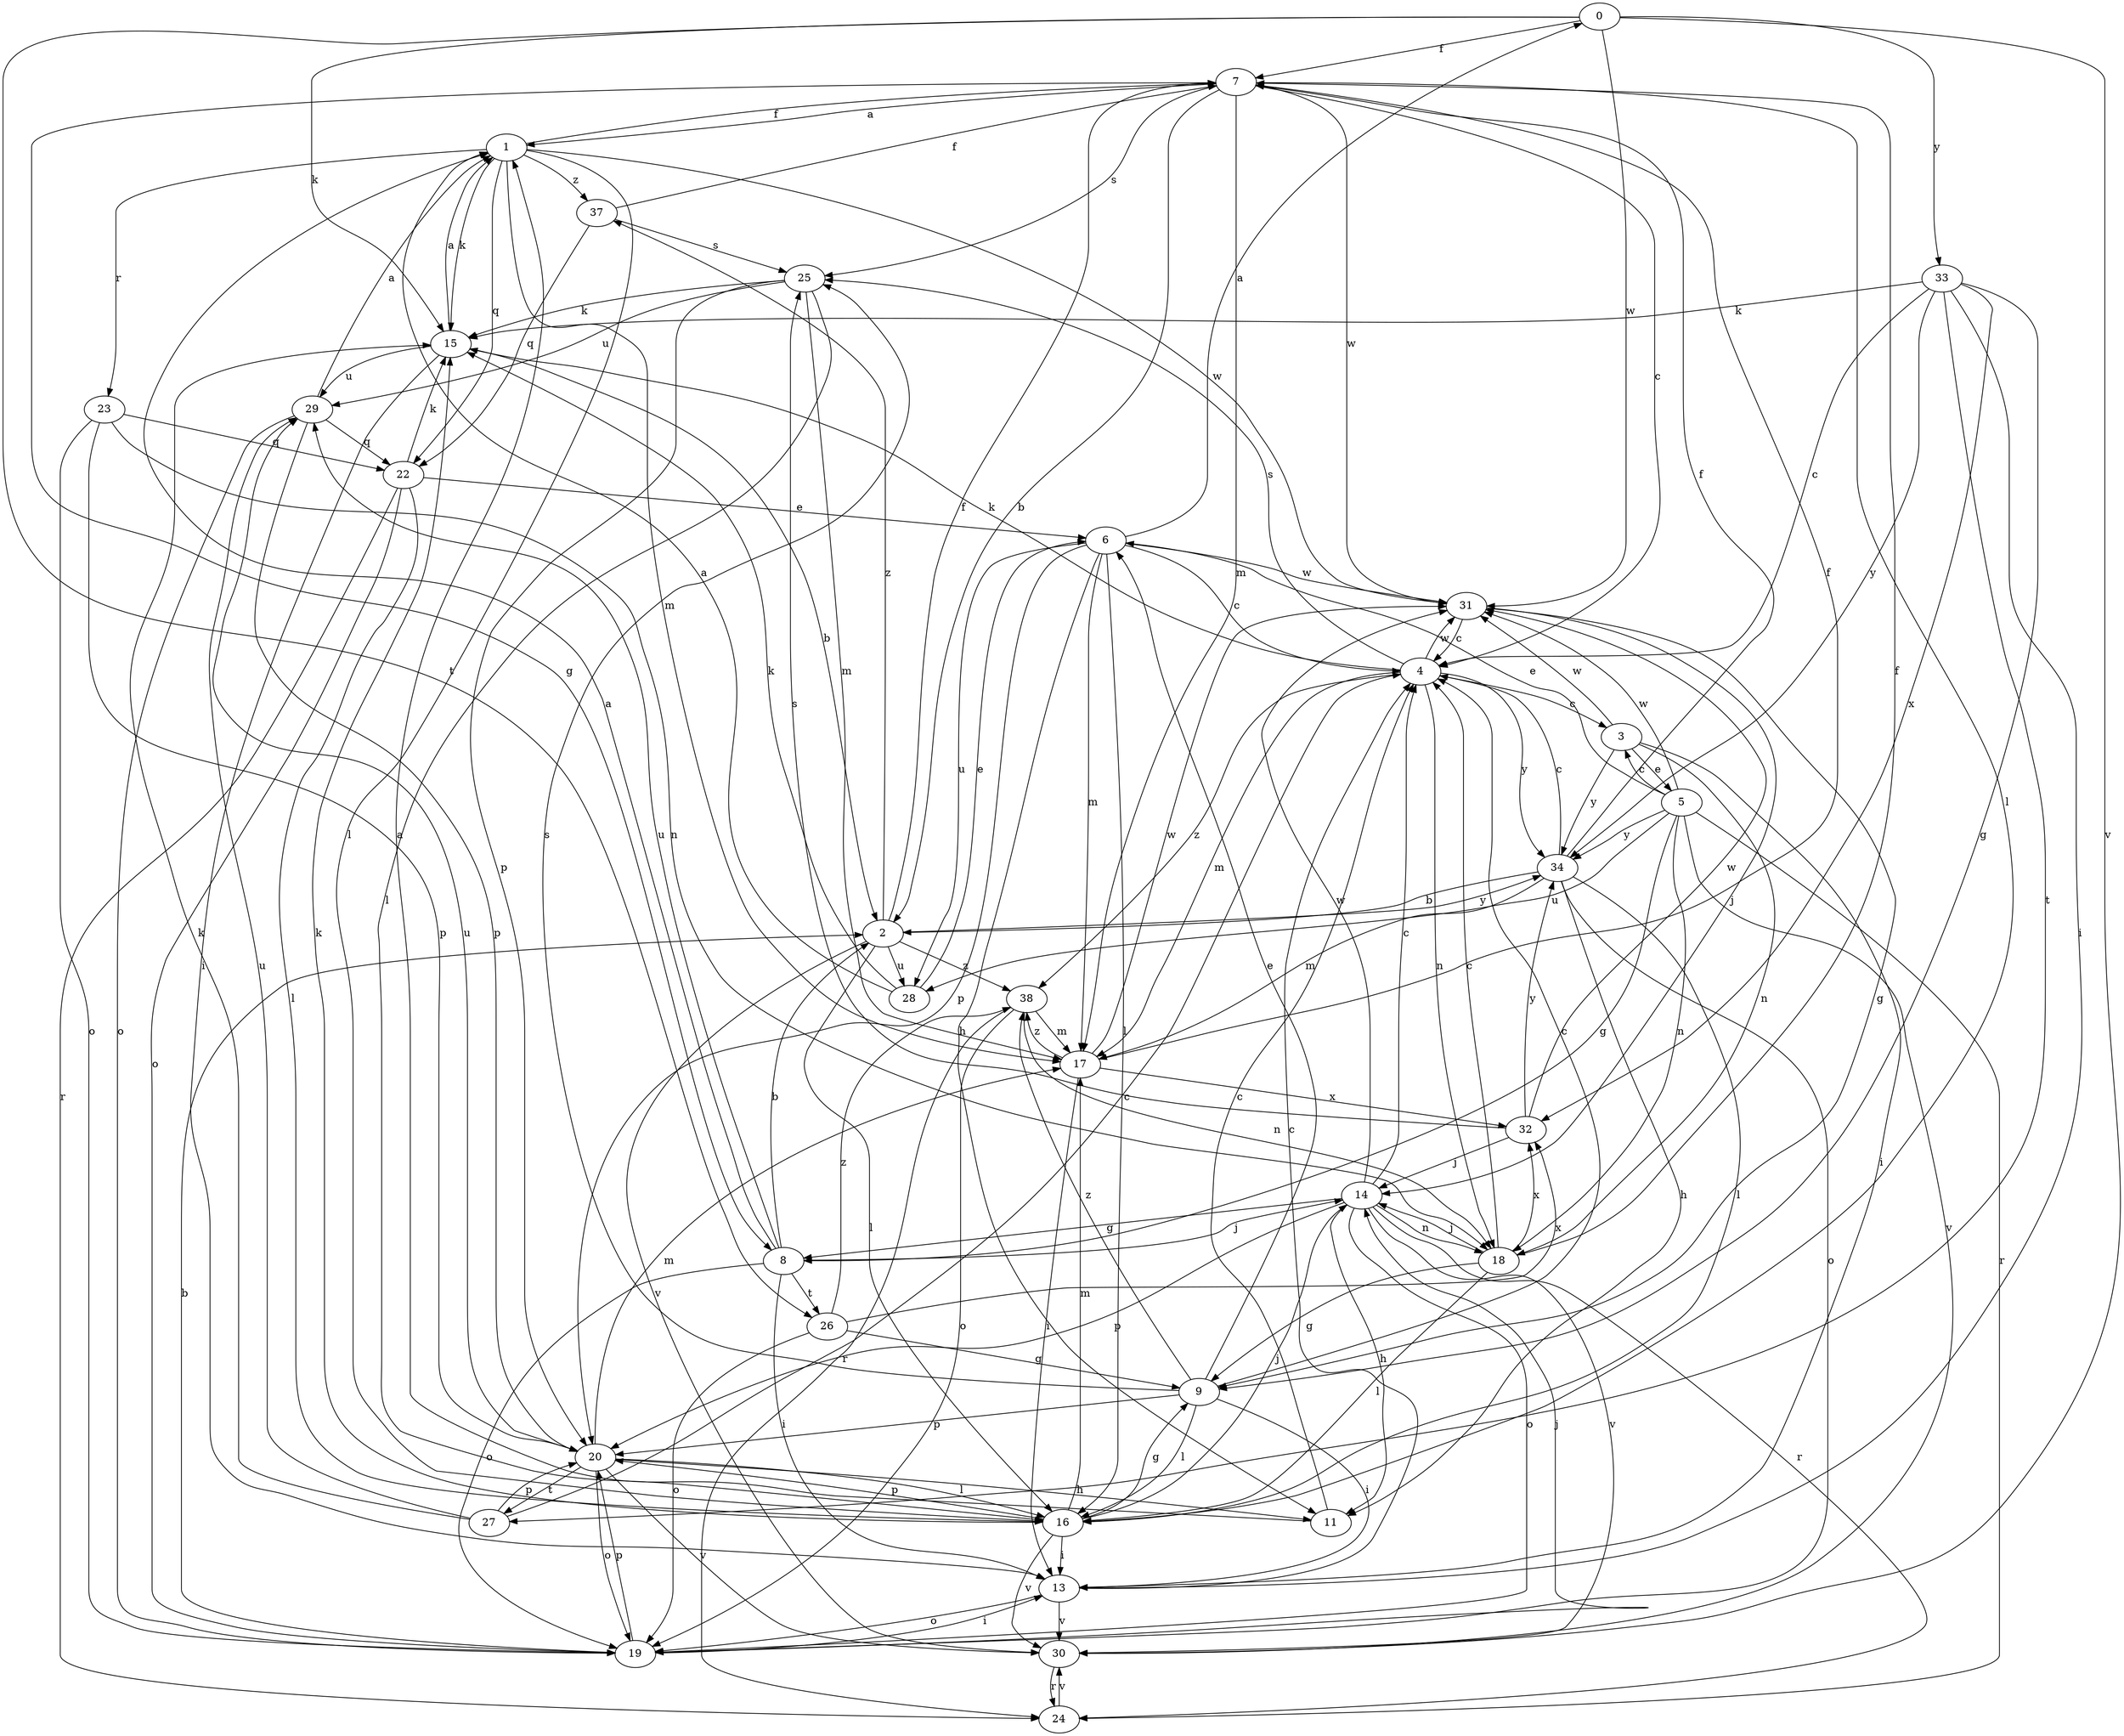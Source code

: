 strict digraph  {
0;
1;
2;
3;
4;
5;
6;
7;
8;
9;
11;
13;
14;
15;
16;
17;
18;
19;
20;
22;
23;
24;
25;
26;
27;
28;
29;
30;
31;
32;
33;
34;
37;
38;
0 -> 7  [label=f];
0 -> 15  [label=k];
0 -> 26  [label=t];
0 -> 30  [label=v];
0 -> 31  [label=w];
0 -> 33  [label=y];
1 -> 7  [label=f];
1 -> 15  [label=k];
1 -> 16  [label=l];
1 -> 17  [label=m];
1 -> 22  [label=q];
1 -> 23  [label=r];
1 -> 31  [label=w];
1 -> 37  [label=z];
2 -> 7  [label=f];
2 -> 16  [label=l];
2 -> 28  [label=u];
2 -> 30  [label=v];
2 -> 34  [label=y];
2 -> 37  [label=z];
2 -> 38  [label=z];
3 -> 5  [label=e];
3 -> 13  [label=i];
3 -> 18  [label=n];
3 -> 31  [label=w];
3 -> 34  [label=y];
4 -> 3  [label=c];
4 -> 15  [label=k];
4 -> 17  [label=m];
4 -> 18  [label=n];
4 -> 25  [label=s];
4 -> 31  [label=w];
4 -> 34  [label=y];
4 -> 38  [label=z];
5 -> 3  [label=c];
5 -> 6  [label=e];
5 -> 8  [label=g];
5 -> 18  [label=n];
5 -> 24  [label=r];
5 -> 28  [label=u];
5 -> 30  [label=v];
5 -> 31  [label=w];
5 -> 34  [label=y];
6 -> 0  [label=a];
6 -> 4  [label=c];
6 -> 11  [label=h];
6 -> 16  [label=l];
6 -> 17  [label=m];
6 -> 20  [label=p];
6 -> 28  [label=u];
6 -> 31  [label=w];
7 -> 1  [label=a];
7 -> 2  [label=b];
7 -> 4  [label=c];
7 -> 8  [label=g];
7 -> 16  [label=l];
7 -> 17  [label=m];
7 -> 25  [label=s];
7 -> 31  [label=w];
8 -> 1  [label=a];
8 -> 2  [label=b];
8 -> 13  [label=i];
8 -> 14  [label=j];
8 -> 19  [label=o];
8 -> 26  [label=t];
8 -> 29  [label=u];
9 -> 4  [label=c];
9 -> 6  [label=e];
9 -> 13  [label=i];
9 -> 16  [label=l];
9 -> 20  [label=p];
9 -> 25  [label=s];
9 -> 38  [label=z];
11 -> 1  [label=a];
11 -> 4  [label=c];
13 -> 4  [label=c];
13 -> 19  [label=o];
13 -> 30  [label=v];
14 -> 4  [label=c];
14 -> 8  [label=g];
14 -> 11  [label=h];
14 -> 18  [label=n];
14 -> 19  [label=o];
14 -> 20  [label=p];
14 -> 24  [label=r];
14 -> 30  [label=v];
14 -> 31  [label=w];
15 -> 1  [label=a];
15 -> 2  [label=b];
15 -> 13  [label=i];
15 -> 29  [label=u];
16 -> 9  [label=g];
16 -> 13  [label=i];
16 -> 14  [label=j];
16 -> 15  [label=k];
16 -> 17  [label=m];
16 -> 20  [label=p];
16 -> 30  [label=v];
17 -> 7  [label=f];
17 -> 13  [label=i];
17 -> 31  [label=w];
17 -> 32  [label=x];
17 -> 38  [label=z];
18 -> 4  [label=c];
18 -> 7  [label=f];
18 -> 9  [label=g];
18 -> 14  [label=j];
18 -> 16  [label=l];
18 -> 32  [label=x];
19 -> 2  [label=b];
19 -> 13  [label=i];
19 -> 14  [label=j];
19 -> 20  [label=p];
20 -> 11  [label=h];
20 -> 16  [label=l];
20 -> 17  [label=m];
20 -> 19  [label=o];
20 -> 27  [label=t];
20 -> 29  [label=u];
20 -> 30  [label=v];
22 -> 6  [label=e];
22 -> 15  [label=k];
22 -> 16  [label=l];
22 -> 19  [label=o];
22 -> 24  [label=r];
23 -> 18  [label=n];
23 -> 19  [label=o];
23 -> 20  [label=p];
23 -> 22  [label=q];
24 -> 30  [label=v];
25 -> 15  [label=k];
25 -> 16  [label=l];
25 -> 17  [label=m];
25 -> 20  [label=p];
25 -> 29  [label=u];
26 -> 9  [label=g];
26 -> 19  [label=o];
26 -> 32  [label=x];
26 -> 38  [label=z];
27 -> 4  [label=c];
27 -> 15  [label=k];
27 -> 20  [label=p];
27 -> 29  [label=u];
28 -> 1  [label=a];
28 -> 6  [label=e];
28 -> 15  [label=k];
29 -> 1  [label=a];
29 -> 19  [label=o];
29 -> 20  [label=p];
29 -> 22  [label=q];
30 -> 24  [label=r];
31 -> 4  [label=c];
31 -> 9  [label=g];
31 -> 14  [label=j];
32 -> 14  [label=j];
32 -> 25  [label=s];
32 -> 31  [label=w];
32 -> 34  [label=y];
33 -> 4  [label=c];
33 -> 9  [label=g];
33 -> 13  [label=i];
33 -> 15  [label=k];
33 -> 27  [label=t];
33 -> 32  [label=x];
33 -> 34  [label=y];
34 -> 2  [label=b];
34 -> 4  [label=c];
34 -> 7  [label=f];
34 -> 11  [label=h];
34 -> 16  [label=l];
34 -> 17  [label=m];
34 -> 19  [label=o];
37 -> 7  [label=f];
37 -> 22  [label=q];
37 -> 25  [label=s];
38 -> 17  [label=m];
38 -> 18  [label=n];
38 -> 19  [label=o];
38 -> 24  [label=r];
}
